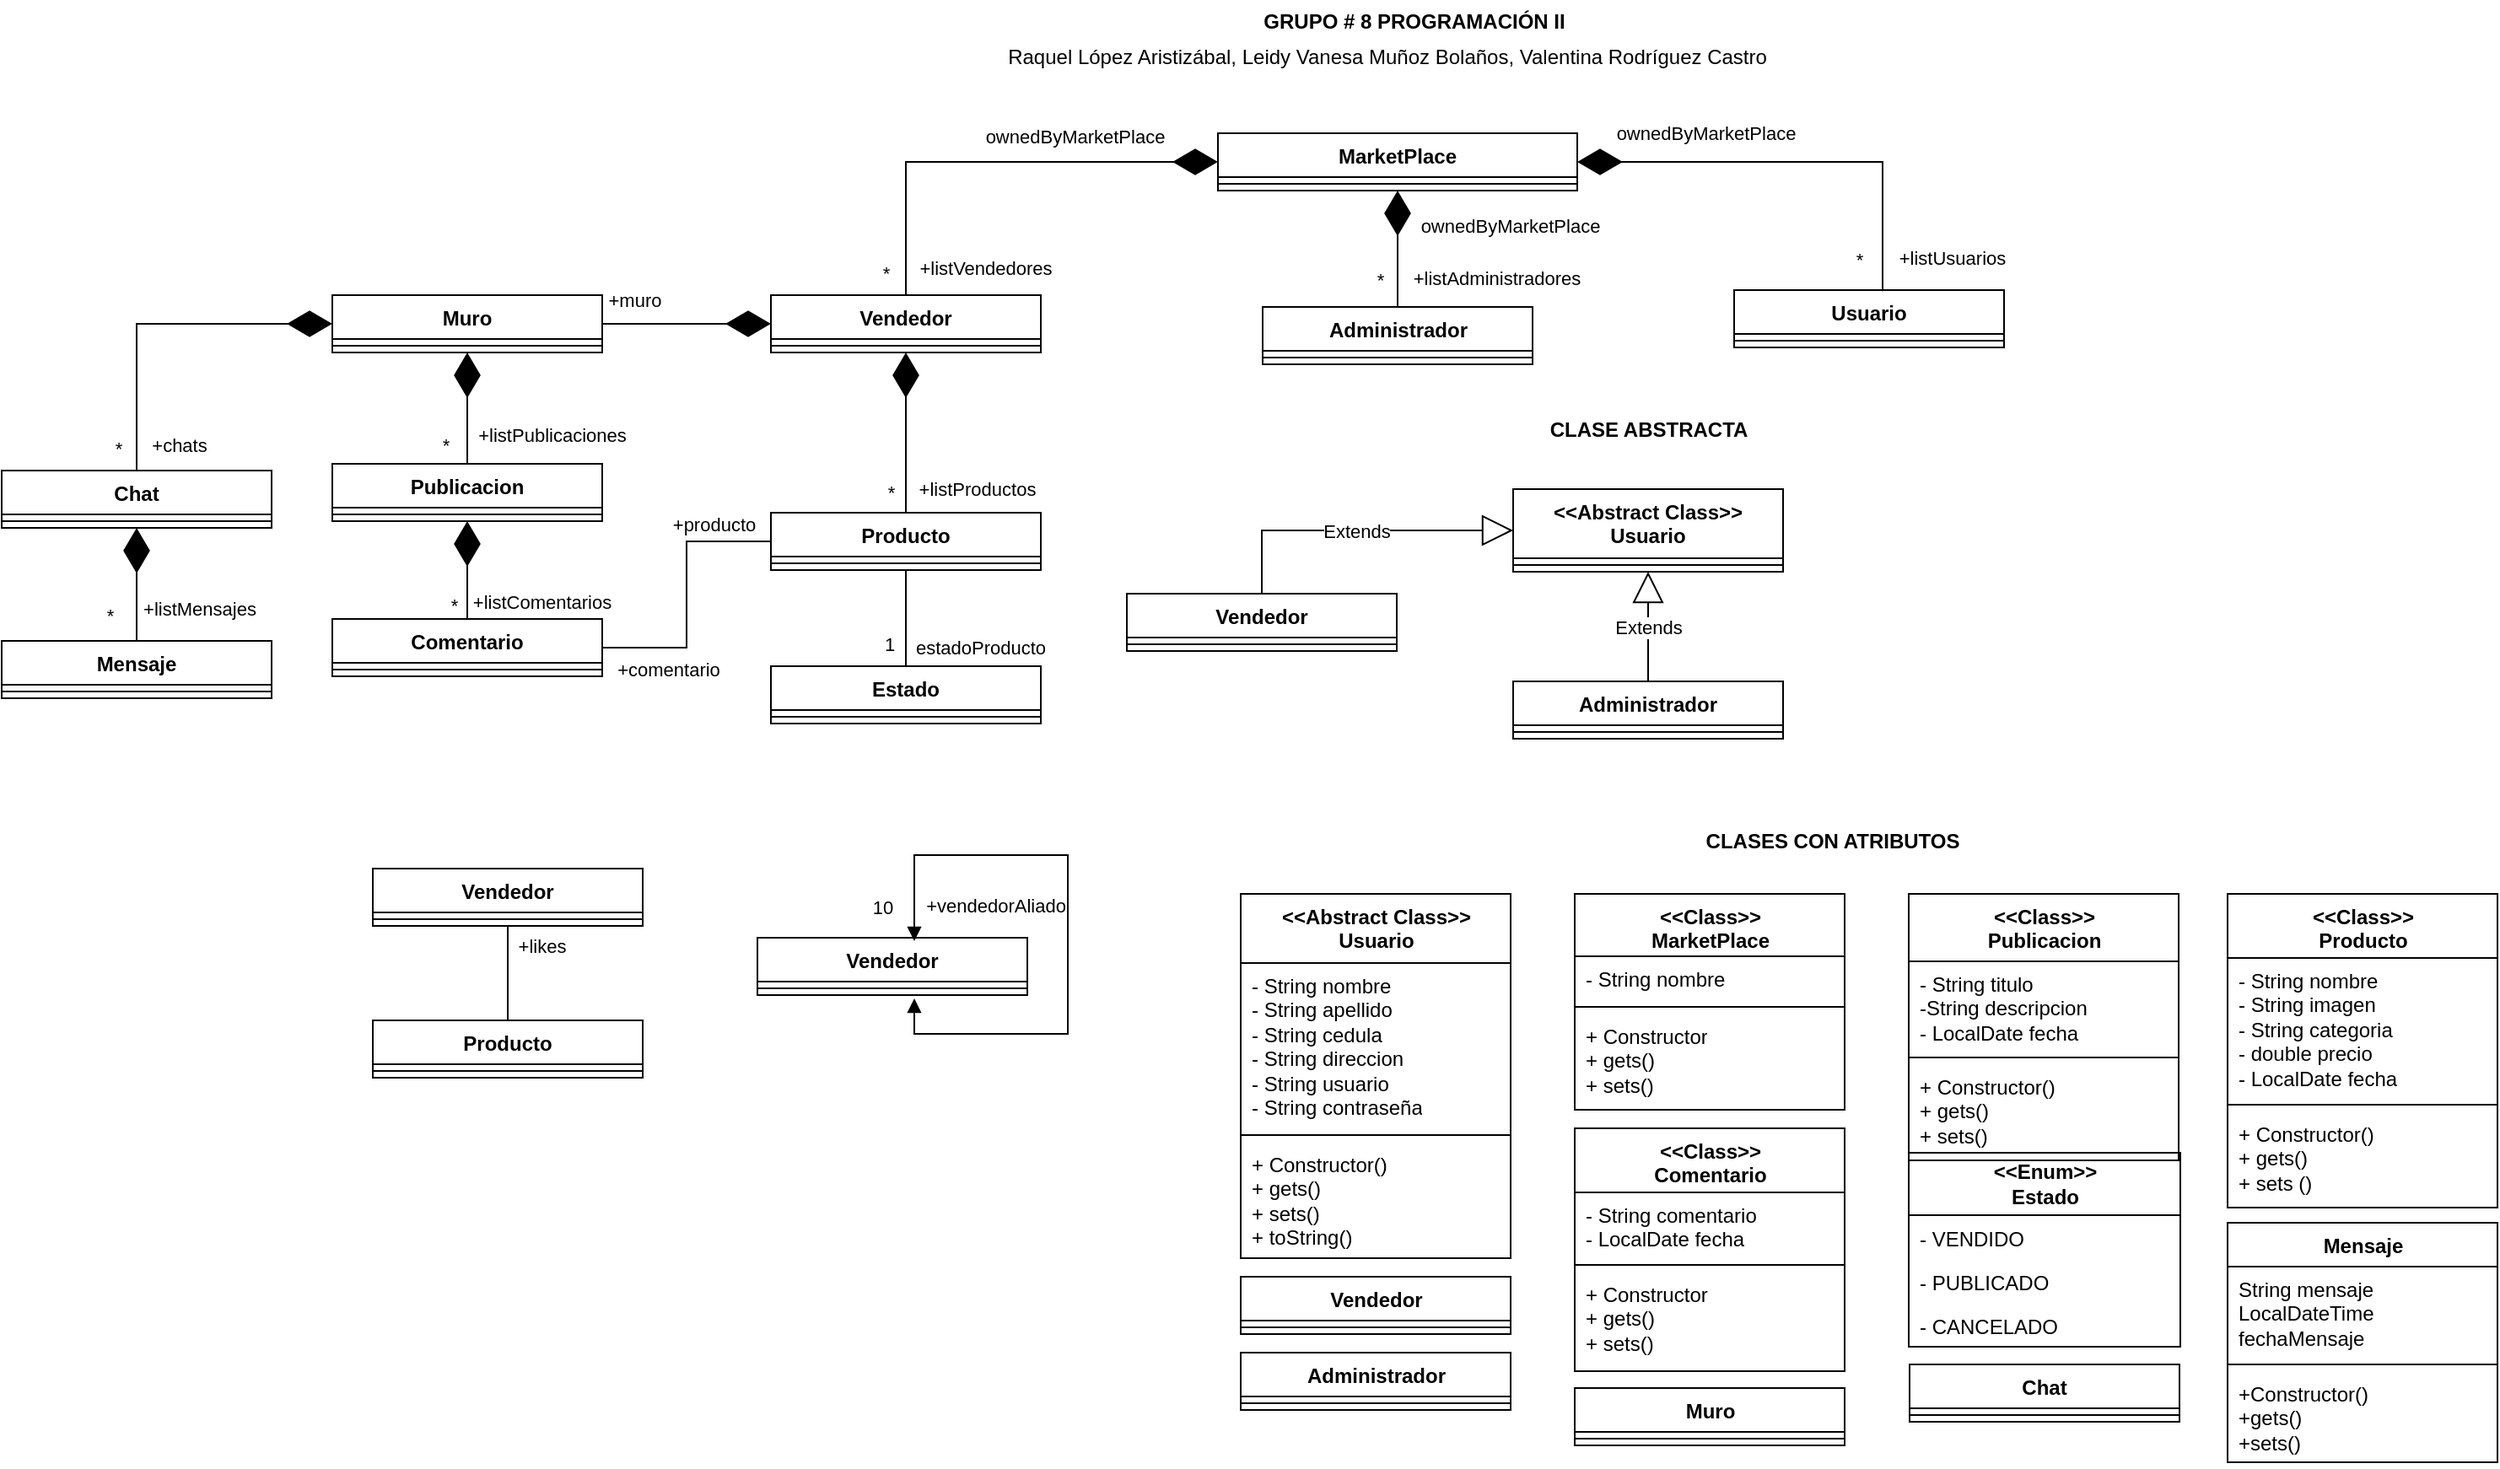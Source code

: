 <mxfile scale="1" border="0" version="24.7.17">
  <diagram name="Page-1" id="VjVmli4LzZv7Yr-9HjVk">
    <mxGraphModel dx="2090" dy="1469" grid="0" gridSize="10" guides="1" tooltips="1" connect="1" arrows="1" fold="1" page="0" pageScale="1" pageWidth="827" pageHeight="1169" math="0" shadow="0">
      <root>
        <mxCell id="0" />
        <mxCell id="1" parent="0" />
        <mxCell id="FkQc-LJfyYNN0ASSkXic-1" value="MarketPlace" style="swimlane;fontStyle=1;align=center;verticalAlign=top;childLayout=stackLayout;horizontal=1;startSize=26;horizontalStack=0;resizeParent=1;resizeParentMax=0;resizeLast=0;collapsible=1;marginBottom=0;whiteSpace=wrap;html=1;" parent="1" vertex="1">
          <mxGeometry x="-74" y="-628" width="213" height="34" as="geometry" />
        </mxCell>
        <mxCell id="FkQc-LJfyYNN0ASSkXic-3" value="" style="line;strokeWidth=1;fillColor=none;align=left;verticalAlign=middle;spacingTop=-1;spacingLeft=3;spacingRight=3;rotatable=0;labelPosition=right;points=[];portConstraint=eastwest;strokeColor=inherit;" parent="FkQc-LJfyYNN0ASSkXic-1" vertex="1">
          <mxGeometry y="26" width="213" height="8" as="geometry" />
        </mxCell>
        <mxCell id="FkQc-LJfyYNN0ASSkXic-5" value="Administrador" style="swimlane;fontStyle=1;align=center;verticalAlign=top;childLayout=stackLayout;horizontal=1;startSize=26;horizontalStack=0;resizeParent=1;resizeParentMax=0;resizeLast=0;collapsible=1;marginBottom=0;whiteSpace=wrap;html=1;" parent="1" vertex="1">
          <mxGeometry x="-47.5" y="-525" width="160" height="34" as="geometry" />
        </mxCell>
        <mxCell id="FkQc-LJfyYNN0ASSkXic-7" value="" style="line;strokeWidth=1;fillColor=none;align=left;verticalAlign=middle;spacingTop=-1;spacingLeft=3;spacingRight=3;rotatable=0;labelPosition=right;points=[];portConstraint=eastwest;strokeColor=inherit;" parent="FkQc-LJfyYNN0ASSkXic-5" vertex="1">
          <mxGeometry y="26" width="160" height="8" as="geometry" />
        </mxCell>
        <mxCell id="FkQc-LJfyYNN0ASSkXic-9" value="Vendedor" style="swimlane;fontStyle=1;align=center;verticalAlign=top;childLayout=stackLayout;horizontal=1;startSize=26;horizontalStack=0;resizeParent=1;resizeParentMax=0;resizeLast=0;collapsible=1;marginBottom=0;whiteSpace=wrap;html=1;" parent="1" vertex="1">
          <mxGeometry x="-339" y="-532" width="160" height="34" as="geometry" />
        </mxCell>
        <mxCell id="FkQc-LJfyYNN0ASSkXic-11" value="" style="line;strokeWidth=1;fillColor=none;align=left;verticalAlign=middle;spacingTop=-1;spacingLeft=3;spacingRight=3;rotatable=0;labelPosition=right;points=[];portConstraint=eastwest;strokeColor=inherit;" parent="FkQc-LJfyYNN0ASSkXic-9" vertex="1">
          <mxGeometry y="26" width="160" height="8" as="geometry" />
        </mxCell>
        <mxCell id="FkQc-LJfyYNN0ASSkXic-13" value="Usuario" style="swimlane;fontStyle=1;align=center;verticalAlign=top;childLayout=stackLayout;horizontal=1;startSize=26;horizontalStack=0;resizeParent=1;resizeParentMax=0;resizeLast=0;collapsible=1;marginBottom=0;whiteSpace=wrap;html=1;" parent="1" vertex="1">
          <mxGeometry x="232" y="-535" width="160" height="34" as="geometry" />
        </mxCell>
        <mxCell id="FkQc-LJfyYNN0ASSkXic-15" value="" style="line;strokeWidth=1;fillColor=none;align=left;verticalAlign=middle;spacingTop=-1;spacingLeft=3;spacingRight=3;rotatable=0;labelPosition=right;points=[];portConstraint=eastwest;strokeColor=inherit;" parent="FkQc-LJfyYNN0ASSkXic-13" vertex="1">
          <mxGeometry y="26" width="160" height="8" as="geometry" />
        </mxCell>
        <mxCell id="FkQc-LJfyYNN0ASSkXic-18" value="" style="endArrow=diamondThin;endFill=1;endSize=24;html=1;rounded=0;entryX=0;entryY=0.5;entryDx=0;entryDy=0;edgeStyle=orthogonalEdgeStyle;exitX=0.5;exitY=0;exitDx=0;exitDy=0;" parent="1" source="FkQc-LJfyYNN0ASSkXic-9" target="FkQc-LJfyYNN0ASSkXic-1" edge="1">
          <mxGeometry width="160" relative="1" as="geometry">
            <mxPoint x="-276" y="-594" as="sourcePoint" />
            <mxPoint x="-116" y="-594" as="targetPoint" />
          </mxGeometry>
        </mxCell>
        <mxCell id="FkQc-LJfyYNN0ASSkXic-22" value="ownedByMarketPlace" style="edgeLabel;html=1;align=center;verticalAlign=middle;resizable=0;points=[];" parent="FkQc-LJfyYNN0ASSkXic-18" connectable="0" vertex="1">
          <mxGeometry x="0.615" y="2" relative="1" as="geometry">
            <mxPoint x="-34" y="-13" as="offset" />
          </mxGeometry>
        </mxCell>
        <mxCell id="FkQc-LJfyYNN0ASSkXic-26" value="+listVendedores" style="edgeLabel;html=1;align=center;verticalAlign=middle;resizable=0;points=[];" parent="FkQc-LJfyYNN0ASSkXic-18" connectable="0" vertex="1">
          <mxGeometry x="-0.9" y="2" relative="1" as="geometry">
            <mxPoint x="49" y="-3" as="offset" />
          </mxGeometry>
        </mxCell>
        <mxCell id="FkQc-LJfyYNN0ASSkXic-31" value="*" style="edgeLabel;html=1;align=center;verticalAlign=middle;resizable=0;points=[];" parent="FkQc-LJfyYNN0ASSkXic-18" connectable="0" vertex="1">
          <mxGeometry x="-0.764" relative="1" as="geometry">
            <mxPoint x="-12" y="18" as="offset" />
          </mxGeometry>
        </mxCell>
        <mxCell id="FkQc-LJfyYNN0ASSkXic-20" value="" style="endArrow=diamondThin;endFill=1;endSize=24;html=1;rounded=0;entryX=1;entryY=0.5;entryDx=0;entryDy=0;edgeStyle=orthogonalEdgeStyle;exitX=0.55;exitY=0.018;exitDx=0;exitDy=0;exitPerimeter=0;" parent="1" source="FkQc-LJfyYNN0ASSkXic-13" target="FkQc-LJfyYNN0ASSkXic-1" edge="1">
          <mxGeometry width="160" relative="1" as="geometry">
            <mxPoint x="224" y="-578" as="sourcePoint" />
            <mxPoint x="384" y="-578" as="targetPoint" />
          </mxGeometry>
        </mxCell>
        <mxCell id="FkQc-LJfyYNN0ASSkXic-24" value="ownedByMarketPlace" style="edgeLabel;html=1;align=center;verticalAlign=middle;resizable=0;points=[];" parent="FkQc-LJfyYNN0ASSkXic-20" connectable="0" vertex="1">
          <mxGeometry x="0.603" y="3" relative="1" as="geometry">
            <mxPoint x="25" y="-20" as="offset" />
          </mxGeometry>
        </mxCell>
        <mxCell id="FkQc-LJfyYNN0ASSkXic-28" value="+listUsuarios" style="edgeLabel;html=1;align=center;verticalAlign=middle;resizable=0;points=[];" parent="FkQc-LJfyYNN0ASSkXic-20" connectable="0" vertex="1">
          <mxGeometry x="-0.846" y="-1" relative="1" as="geometry">
            <mxPoint x="40" as="offset" />
          </mxGeometry>
        </mxCell>
        <mxCell id="FkQc-LJfyYNN0ASSkXic-33" value="*" style="edgeLabel;html=1;align=center;verticalAlign=middle;resizable=0;points=[];" parent="FkQc-LJfyYNN0ASSkXic-20" connectable="0" vertex="1">
          <mxGeometry x="-0.823" y="4" relative="1" as="geometry">
            <mxPoint x="-10" y="4" as="offset" />
          </mxGeometry>
        </mxCell>
        <mxCell id="FkQc-LJfyYNN0ASSkXic-21" value="" style="endArrow=diamondThin;endFill=1;endSize=24;html=1;rounded=0;entryX=0.5;entryY=1;entryDx=0;entryDy=0;exitX=0.5;exitY=0;exitDx=0;exitDy=0;" parent="1" source="FkQc-LJfyYNN0ASSkXic-5" target="FkQc-LJfyYNN0ASSkXic-1" edge="1">
          <mxGeometry width="160" relative="1" as="geometry">
            <mxPoint y="-358" as="sourcePoint" />
            <mxPoint x="160" y="-358" as="targetPoint" />
          </mxGeometry>
        </mxCell>
        <mxCell id="FkQc-LJfyYNN0ASSkXic-25" value="ownedByMarketPlace" style="edgeLabel;html=1;align=center;verticalAlign=middle;resizable=0;points=[];" parent="FkQc-LJfyYNN0ASSkXic-21" connectable="0" vertex="1">
          <mxGeometry x="0.165" y="1" relative="1" as="geometry">
            <mxPoint x="67" y="-8" as="offset" />
          </mxGeometry>
        </mxCell>
        <mxCell id="FkQc-LJfyYNN0ASSkXic-27" value="+listAdministradores" style="edgeLabel;html=1;align=center;verticalAlign=middle;resizable=0;points=[];" parent="FkQc-LJfyYNN0ASSkXic-21" connectable="0" vertex="1">
          <mxGeometry x="-0.559" y="-2" relative="1" as="geometry">
            <mxPoint x="56" y="-2" as="offset" />
          </mxGeometry>
        </mxCell>
        <mxCell id="FkQc-LJfyYNN0ASSkXic-32" value="*" style="edgeLabel;html=1;align=center;verticalAlign=middle;resizable=0;points=[];" parent="FkQc-LJfyYNN0ASSkXic-21" connectable="0" vertex="1">
          <mxGeometry x="-0.53" y="-2" relative="1" as="geometry">
            <mxPoint x="-13" as="offset" />
          </mxGeometry>
        </mxCell>
        <mxCell id="FkQc-LJfyYNN0ASSkXic-29" value="Raquel López Aristizábal, Leidy Vanesa Muñoz Bolaños, Valentina Rodríguez Castro" style="text;html=1;align=center;verticalAlign=middle;resizable=0;points=[];autosize=1;strokeColor=none;fillColor=none;" parent="1" vertex="1">
          <mxGeometry x="-208" y="-686" width="468" height="26" as="geometry" />
        </mxCell>
        <mxCell id="FkQc-LJfyYNN0ASSkXic-30" value="&lt;b&gt;GRUPO # 8 PROGRAMACIÓN II&lt;/b&gt;" style="text;html=1;align=center;verticalAlign=middle;resizable=0;points=[];autosize=1;strokeColor=none;fillColor=none;" parent="1" vertex="1">
          <mxGeometry x="-57" y="-707" width="197" height="26" as="geometry" />
        </mxCell>
        <mxCell id="FkQc-LJfyYNN0ASSkXic-34" value="&amp;lt;&amp;lt;Abstract Class&amp;gt;&amp;gt;&lt;div&gt;Usuario&lt;/div&gt;" style="swimlane;fontStyle=1;align=center;verticalAlign=top;childLayout=stackLayout;horizontal=1;startSize=41;horizontalStack=0;resizeParent=1;resizeParentMax=0;resizeLast=0;collapsible=1;marginBottom=0;whiteSpace=wrap;html=1;" parent="1" vertex="1">
          <mxGeometry x="101" y="-417" width="160" height="49" as="geometry" />
        </mxCell>
        <mxCell id="FkQc-LJfyYNN0ASSkXic-36" value="" style="line;strokeWidth=1;fillColor=none;align=left;verticalAlign=middle;spacingTop=-1;spacingLeft=3;spacingRight=3;rotatable=0;labelPosition=right;points=[];portConstraint=eastwest;strokeColor=inherit;" parent="FkQc-LJfyYNN0ASSkXic-34" vertex="1">
          <mxGeometry y="41" width="160" height="8" as="geometry" />
        </mxCell>
        <mxCell id="FkQc-LJfyYNN0ASSkXic-42" value="Vendedor" style="swimlane;fontStyle=1;align=center;verticalAlign=top;childLayout=stackLayout;horizontal=1;startSize=26;horizontalStack=0;resizeParent=1;resizeParentMax=0;resizeLast=0;collapsible=1;marginBottom=0;whiteSpace=wrap;html=1;" parent="1" vertex="1">
          <mxGeometry x="-128" y="-355" width="160" height="34" as="geometry" />
        </mxCell>
        <mxCell id="FkQc-LJfyYNN0ASSkXic-43" value="" style="line;strokeWidth=1;fillColor=none;align=left;verticalAlign=middle;spacingTop=-1;spacingLeft=3;spacingRight=3;rotatable=0;labelPosition=right;points=[];portConstraint=eastwest;strokeColor=inherit;" parent="FkQc-LJfyYNN0ASSkXic-42" vertex="1">
          <mxGeometry y="26" width="160" height="8" as="geometry" />
        </mxCell>
        <mxCell id="FkQc-LJfyYNN0ASSkXic-44" value="Administrador" style="swimlane;fontStyle=1;align=center;verticalAlign=top;childLayout=stackLayout;horizontal=1;startSize=26;horizontalStack=0;resizeParent=1;resizeParentMax=0;resizeLast=0;collapsible=1;marginBottom=0;whiteSpace=wrap;html=1;" parent="1" vertex="1">
          <mxGeometry x="101" y="-303" width="160" height="34" as="geometry" />
        </mxCell>
        <mxCell id="FkQc-LJfyYNN0ASSkXic-45" value="" style="line;strokeWidth=1;fillColor=none;align=left;verticalAlign=middle;spacingTop=-1;spacingLeft=3;spacingRight=3;rotatable=0;labelPosition=right;points=[];portConstraint=eastwest;strokeColor=inherit;" parent="FkQc-LJfyYNN0ASSkXic-44" vertex="1">
          <mxGeometry y="26" width="160" height="8" as="geometry" />
        </mxCell>
        <mxCell id="FkQc-LJfyYNN0ASSkXic-48" value="Extends" style="endArrow=block;endSize=16;endFill=0;html=1;rounded=0;entryX=0;entryY=0.5;entryDx=0;entryDy=0;exitX=0.5;exitY=0;exitDx=0;exitDy=0;edgeStyle=orthogonalEdgeStyle;" parent="1" source="FkQc-LJfyYNN0ASSkXic-42" target="FkQc-LJfyYNN0ASSkXic-34" edge="1">
          <mxGeometry width="160" relative="1" as="geometry">
            <mxPoint x="175" y="-154" as="sourcePoint" />
            <mxPoint x="101" y="-327" as="targetPoint" />
          </mxGeometry>
        </mxCell>
        <mxCell id="FkQc-LJfyYNN0ASSkXic-51" value="Extends" style="endArrow=block;endSize=16;endFill=0;html=1;rounded=0;entryX=0.5;entryY=1;entryDx=0;entryDy=0;exitX=0.5;exitY=0;exitDx=0;exitDy=0;" parent="1" source="FkQc-LJfyYNN0ASSkXic-44" target="FkQc-LJfyYNN0ASSkXic-34" edge="1">
          <mxGeometry width="160" relative="1" as="geometry">
            <mxPoint x="175" y="-154" as="sourcePoint" />
            <mxPoint x="182.44" y="-299.207" as="targetPoint" />
          </mxGeometry>
        </mxCell>
        <mxCell id="FkQc-LJfyYNN0ASSkXic-52" value="Vendedor" style="swimlane;fontStyle=1;align=center;verticalAlign=top;childLayout=stackLayout;horizontal=1;startSize=26;horizontalStack=0;resizeParent=1;resizeParentMax=0;resizeLast=0;collapsible=1;marginBottom=0;whiteSpace=wrap;html=1;" parent="1" vertex="1">
          <mxGeometry x="-347" y="-151" width="160" height="34" as="geometry" />
        </mxCell>
        <mxCell id="FkQc-LJfyYNN0ASSkXic-53" value="" style="line;strokeWidth=1;fillColor=none;align=left;verticalAlign=middle;spacingTop=-1;spacingLeft=3;spacingRight=3;rotatable=0;labelPosition=right;points=[];portConstraint=eastwest;strokeColor=inherit;" parent="FkQc-LJfyYNN0ASSkXic-52" vertex="1">
          <mxGeometry y="26" width="160" height="8" as="geometry" />
        </mxCell>
        <mxCell id="FkQc-LJfyYNN0ASSkXic-55" value="" style="endArrow=block;startArrow=block;endFill=1;startFill=1;html=1;rounded=0;exitX=0.5;exitY=0;exitDx=0;exitDy=0;edgeStyle=orthogonalEdgeStyle;entryX=0.5;entryY=1;entryDx=0;entryDy=0;" parent="1" edge="1">
          <mxGeometry width="160" relative="1" as="geometry">
            <mxPoint x="-254" y="-149" as="sourcePoint" />
            <mxPoint x="-254" y="-115" as="targetPoint" />
            <Array as="points">
              <mxPoint x="-254" y="-200" />
              <mxPoint x="-163" y="-200" />
              <mxPoint x="-163" y="-94" />
              <mxPoint x="-254" y="-94" />
            </Array>
          </mxGeometry>
        </mxCell>
        <mxCell id="FkQc-LJfyYNN0ASSkXic-154" value="+vendedorAliado" style="edgeLabel;html=1;align=center;verticalAlign=middle;resizable=0;points=[];" parent="FkQc-LJfyYNN0ASSkXic-55" connectable="0" vertex="1">
          <mxGeometry x="-0.895" y="-1" relative="1" as="geometry">
            <mxPoint x="47" y="-2" as="offset" />
          </mxGeometry>
        </mxCell>
        <mxCell id="FkQc-LJfyYNN0ASSkXic-180" value="10" style="edgeLabel;html=1;align=center;verticalAlign=middle;resizable=0;points=[];" parent="FkQc-LJfyYNN0ASSkXic-55" connectable="0" vertex="1">
          <mxGeometry x="-0.884" y="1" relative="1" as="geometry">
            <mxPoint x="-18" y="1" as="offset" />
          </mxGeometry>
        </mxCell>
        <mxCell id="FkQc-LJfyYNN0ASSkXic-121" value="&amp;lt;&amp;lt;Abstract Class&amp;gt;&amp;gt;&lt;div&gt;Usuario&lt;/div&gt;" style="swimlane;fontStyle=1;align=center;verticalAlign=top;childLayout=stackLayout;horizontal=1;startSize=41;horizontalStack=0;resizeParent=1;resizeParentMax=0;resizeLast=0;collapsible=1;marginBottom=0;whiteSpace=wrap;html=1;" parent="1" vertex="1">
          <mxGeometry x="-60.5" y="-177" width="160" height="216" as="geometry" />
        </mxCell>
        <mxCell id="FkQc-LJfyYNN0ASSkXic-122" value="- String nombre&lt;div&gt;- String apellido&lt;/div&gt;&lt;div&gt;- String cedula&lt;/div&gt;&lt;div&gt;- String direccion&lt;/div&gt;&lt;div&gt;- String usuario&lt;/div&gt;&lt;div&gt;- String contraseña&lt;/div&gt;" style="text;strokeColor=none;fillColor=none;align=left;verticalAlign=top;spacingLeft=4;spacingRight=4;overflow=hidden;rotatable=0;points=[[0,0.5],[1,0.5]];portConstraint=eastwest;whiteSpace=wrap;html=1;" parent="FkQc-LJfyYNN0ASSkXic-121" vertex="1">
          <mxGeometry y="41" width="160" height="98" as="geometry" />
        </mxCell>
        <mxCell id="FkQc-LJfyYNN0ASSkXic-123" value="" style="line;strokeWidth=1;fillColor=none;align=left;verticalAlign=middle;spacingTop=-1;spacingLeft=3;spacingRight=3;rotatable=0;labelPosition=right;points=[];portConstraint=eastwest;strokeColor=inherit;" parent="FkQc-LJfyYNN0ASSkXic-121" vertex="1">
          <mxGeometry y="139" width="160" height="8" as="geometry" />
        </mxCell>
        <mxCell id="FkQc-LJfyYNN0ASSkXic-124" value="+ Constructor()&lt;div&gt;+ gets()&lt;/div&gt;&lt;div&gt;+ sets()&lt;/div&gt;&lt;div&gt;+ toString()&lt;/div&gt;" style="text;strokeColor=none;fillColor=none;align=left;verticalAlign=top;spacingLeft=4;spacingRight=4;overflow=hidden;rotatable=0;points=[[0,0.5],[1,0.5]];portConstraint=eastwest;whiteSpace=wrap;html=1;" parent="FkQc-LJfyYNN0ASSkXic-121" vertex="1">
          <mxGeometry y="147" width="160" height="69" as="geometry" />
        </mxCell>
        <mxCell id="FkQc-LJfyYNN0ASSkXic-126" value="&amp;lt;&amp;lt;Class&amp;gt;&amp;gt;&lt;div&gt;MarketPlace&lt;/div&gt;" style="swimlane;fontStyle=1;align=center;verticalAlign=top;childLayout=stackLayout;horizontal=1;startSize=37;horizontalStack=0;resizeParent=1;resizeParentMax=0;resizeLast=0;collapsible=1;marginBottom=0;whiteSpace=wrap;html=1;" parent="1" vertex="1">
          <mxGeometry x="137.5" y="-177" width="160" height="128" as="geometry" />
        </mxCell>
        <mxCell id="FkQc-LJfyYNN0ASSkXic-127" value="- String nombre" style="text;strokeColor=none;fillColor=none;align=left;verticalAlign=top;spacingLeft=4;spacingRight=4;overflow=hidden;rotatable=0;points=[[0,0.5],[1,0.5]];portConstraint=eastwest;whiteSpace=wrap;html=1;" parent="FkQc-LJfyYNN0ASSkXic-126" vertex="1">
          <mxGeometry y="37" width="160" height="26" as="geometry" />
        </mxCell>
        <mxCell id="FkQc-LJfyYNN0ASSkXic-128" value="" style="line;strokeWidth=1;fillColor=none;align=left;verticalAlign=middle;spacingTop=-1;spacingLeft=3;spacingRight=3;rotatable=0;labelPosition=right;points=[];portConstraint=eastwest;strokeColor=inherit;" parent="FkQc-LJfyYNN0ASSkXic-126" vertex="1">
          <mxGeometry y="63" width="160" height="8" as="geometry" />
        </mxCell>
        <mxCell id="FkQc-LJfyYNN0ASSkXic-129" value="+ Constructor&lt;div&gt;+ gets()&lt;/div&gt;&lt;div&gt;+ sets()&lt;/div&gt;" style="text;strokeColor=none;fillColor=none;align=left;verticalAlign=top;spacingLeft=4;spacingRight=4;overflow=hidden;rotatable=0;points=[[0,0.5],[1,0.5]];portConstraint=eastwest;whiteSpace=wrap;html=1;" parent="FkQc-LJfyYNN0ASSkXic-126" vertex="1">
          <mxGeometry y="71" width="160" height="57" as="geometry" />
        </mxCell>
        <mxCell id="FkQc-LJfyYNN0ASSkXic-130" value="&amp;lt;&amp;lt;Class&amp;gt;&amp;gt;&lt;div&gt;Comentario&lt;/div&gt;" style="swimlane;fontStyle=1;align=center;verticalAlign=top;childLayout=stackLayout;horizontal=1;startSize=38;horizontalStack=0;resizeParent=1;resizeParentMax=0;resizeLast=0;collapsible=1;marginBottom=0;whiteSpace=wrap;html=1;" parent="1" vertex="1">
          <mxGeometry x="137.5" y="-38" width="160" height="144" as="geometry" />
        </mxCell>
        <mxCell id="FkQc-LJfyYNN0ASSkXic-131" value="- String comentario&lt;div&gt;- LocalDate fecha&lt;/div&gt;" style="text;strokeColor=none;fillColor=none;align=left;verticalAlign=top;spacingLeft=4;spacingRight=4;overflow=hidden;rotatable=0;points=[[0,0.5],[1,0.5]];portConstraint=eastwest;whiteSpace=wrap;html=1;" parent="FkQc-LJfyYNN0ASSkXic-130" vertex="1">
          <mxGeometry y="38" width="160" height="39" as="geometry" />
        </mxCell>
        <mxCell id="FkQc-LJfyYNN0ASSkXic-132" value="" style="line;strokeWidth=1;fillColor=none;align=left;verticalAlign=middle;spacingTop=-1;spacingLeft=3;spacingRight=3;rotatable=0;labelPosition=right;points=[];portConstraint=eastwest;strokeColor=inherit;" parent="FkQc-LJfyYNN0ASSkXic-130" vertex="1">
          <mxGeometry y="77" width="160" height="8" as="geometry" />
        </mxCell>
        <mxCell id="FkQc-LJfyYNN0ASSkXic-133" value="+ Constructor&amp;nbsp;&lt;div&gt;+ gets()&lt;/div&gt;&lt;div&gt;+ sets()&lt;/div&gt;" style="text;strokeColor=none;fillColor=none;align=left;verticalAlign=top;spacingLeft=4;spacingRight=4;overflow=hidden;rotatable=0;points=[[0,0.5],[1,0.5]];portConstraint=eastwest;whiteSpace=wrap;html=1;" parent="FkQc-LJfyYNN0ASSkXic-130" vertex="1">
          <mxGeometry y="85" width="160" height="59" as="geometry" />
        </mxCell>
        <mxCell id="FkQc-LJfyYNN0ASSkXic-134" value="&amp;lt;&amp;lt;Class&amp;gt;&amp;gt;&lt;div&gt;Publicacion&lt;/div&gt;" style="swimlane;fontStyle=1;align=center;verticalAlign=top;childLayout=stackLayout;horizontal=1;startSize=40;horizontalStack=0;resizeParent=1;resizeParentMax=0;resizeLast=0;collapsible=1;marginBottom=0;whiteSpace=wrap;html=1;" parent="1" vertex="1">
          <mxGeometry x="335.5" y="-177" width="160" height="158" as="geometry" />
        </mxCell>
        <mxCell id="FkQc-LJfyYNN0ASSkXic-135" value="- String titulo&lt;div&gt;-String descripcion&lt;br&gt;&lt;div&gt;- LocalDate fecha&lt;/div&gt;&lt;/div&gt;" style="text;strokeColor=none;fillColor=none;align=left;verticalAlign=top;spacingLeft=4;spacingRight=4;overflow=hidden;rotatable=0;points=[[0,0.5],[1,0.5]];portConstraint=eastwest;whiteSpace=wrap;html=1;" parent="FkQc-LJfyYNN0ASSkXic-134" vertex="1">
          <mxGeometry y="40" width="160" height="53" as="geometry" />
        </mxCell>
        <mxCell id="FkQc-LJfyYNN0ASSkXic-136" value="" style="line;strokeWidth=1;fillColor=none;align=left;verticalAlign=middle;spacingTop=-1;spacingLeft=3;spacingRight=3;rotatable=0;labelPosition=right;points=[];portConstraint=eastwest;strokeColor=inherit;" parent="FkQc-LJfyYNN0ASSkXic-134" vertex="1">
          <mxGeometry y="93" width="160" height="8" as="geometry" />
        </mxCell>
        <mxCell id="FkQc-LJfyYNN0ASSkXic-137" value="+ Constructor()&lt;div&gt;+ gets()&lt;/div&gt;&lt;div&gt;+ sets()&lt;/div&gt;" style="text;strokeColor=none;fillColor=none;align=left;verticalAlign=top;spacingLeft=4;spacingRight=4;overflow=hidden;rotatable=0;points=[[0,0.5],[1,0.5]];portConstraint=eastwest;whiteSpace=wrap;html=1;" parent="FkQc-LJfyYNN0ASSkXic-134" vertex="1">
          <mxGeometry y="101" width="160" height="57" as="geometry" />
        </mxCell>
        <mxCell id="FkQc-LJfyYNN0ASSkXic-138" value="&amp;lt;&amp;lt;Class&amp;gt;&amp;gt;&lt;div&gt;Producto&lt;/div&gt;" style="swimlane;fontStyle=1;align=center;verticalAlign=top;childLayout=stackLayout;horizontal=1;startSize=38;horizontalStack=0;resizeParent=1;resizeParentMax=0;resizeLast=0;collapsible=1;marginBottom=0;whiteSpace=wrap;html=1;" parent="1" vertex="1">
          <mxGeometry x="524.5" y="-177" width="160" height="186" as="geometry" />
        </mxCell>
        <mxCell id="FkQc-LJfyYNN0ASSkXic-139" value="- String nombre&lt;div&gt;- String imagen&lt;/div&gt;&lt;div&gt;- String categoria&lt;/div&gt;&lt;div&gt;- double precio&lt;/div&gt;&lt;div&gt;- LocalDate fecha&lt;/div&gt;" style="text;strokeColor=none;fillColor=none;align=left;verticalAlign=top;spacingLeft=4;spacingRight=4;overflow=hidden;rotatable=0;points=[[0,0.5],[1,0.5]];portConstraint=eastwest;whiteSpace=wrap;html=1;" parent="FkQc-LJfyYNN0ASSkXic-138" vertex="1">
          <mxGeometry y="38" width="160" height="83" as="geometry" />
        </mxCell>
        <mxCell id="FkQc-LJfyYNN0ASSkXic-140" value="" style="line;strokeWidth=1;fillColor=none;align=left;verticalAlign=middle;spacingTop=-1;spacingLeft=3;spacingRight=3;rotatable=0;labelPosition=right;points=[];portConstraint=eastwest;strokeColor=inherit;" parent="FkQc-LJfyYNN0ASSkXic-138" vertex="1">
          <mxGeometry y="121" width="160" height="8" as="geometry" />
        </mxCell>
        <mxCell id="FkQc-LJfyYNN0ASSkXic-141" value="+ Constructor()&lt;div&gt;+ gets()&lt;/div&gt;&lt;div&gt;+ sets ()&lt;/div&gt;" style="text;strokeColor=none;fillColor=none;align=left;verticalAlign=top;spacingLeft=4;spacingRight=4;overflow=hidden;rotatable=0;points=[[0,0.5],[1,0.5]];portConstraint=eastwest;whiteSpace=wrap;html=1;" parent="FkQc-LJfyYNN0ASSkXic-138" vertex="1">
          <mxGeometry y="129" width="160" height="57" as="geometry" />
        </mxCell>
        <mxCell id="FkQc-LJfyYNN0ASSkXic-142" value="&lt;b&gt;&amp;lt;&amp;lt;Enum&amp;gt;&amp;gt;&lt;/b&gt;&lt;div&gt;&lt;b&gt;Estado&lt;/b&gt;&lt;/div&gt;" style="swimlane;fontStyle=0;childLayout=stackLayout;horizontal=1;startSize=37;fillColor=none;horizontalStack=0;resizeParent=1;resizeParentMax=0;resizeLast=0;collapsible=1;marginBottom=0;whiteSpace=wrap;html=1;" parent="1" vertex="1">
          <mxGeometry x="335.5" y="-23.5" width="161" height="115" as="geometry" />
        </mxCell>
        <mxCell id="FkQc-LJfyYNN0ASSkXic-143" value="- VENDIDO" style="text;strokeColor=none;fillColor=none;align=left;verticalAlign=top;spacingLeft=4;spacingRight=4;overflow=hidden;rotatable=0;points=[[0,0.5],[1,0.5]];portConstraint=eastwest;whiteSpace=wrap;html=1;" parent="FkQc-LJfyYNN0ASSkXic-142" vertex="1">
          <mxGeometry y="37" width="161" height="26" as="geometry" />
        </mxCell>
        <mxCell id="FkQc-LJfyYNN0ASSkXic-144" value="- PUBLICADO" style="text;strokeColor=none;fillColor=none;align=left;verticalAlign=top;spacingLeft=4;spacingRight=4;overflow=hidden;rotatable=0;points=[[0,0.5],[1,0.5]];portConstraint=eastwest;whiteSpace=wrap;html=1;" parent="FkQc-LJfyYNN0ASSkXic-142" vertex="1">
          <mxGeometry y="63" width="161" height="26" as="geometry" />
        </mxCell>
        <mxCell id="FkQc-LJfyYNN0ASSkXic-145" value="- CANCELADO" style="text;strokeColor=none;fillColor=none;align=left;verticalAlign=top;spacingLeft=4;spacingRight=4;overflow=hidden;rotatable=0;points=[[0,0.5],[1,0.5]];portConstraint=eastwest;whiteSpace=wrap;html=1;" parent="FkQc-LJfyYNN0ASSkXic-142" vertex="1">
          <mxGeometry y="89" width="161" height="26" as="geometry" />
        </mxCell>
        <mxCell id="FkQc-LJfyYNN0ASSkXic-146" value="&lt;b&gt;CLASES CON ATRIBUTOS&lt;/b&gt;" style="text;html=1;align=center;verticalAlign=middle;resizable=0;points=[];autosize=1;strokeColor=none;fillColor=none;" parent="1" vertex="1">
          <mxGeometry x="205.5" y="-221" width="168" height="26" as="geometry" />
        </mxCell>
        <mxCell id="FkQc-LJfyYNN0ASSkXic-147" value="Vendedor" style="swimlane;fontStyle=1;align=center;verticalAlign=top;childLayout=stackLayout;horizontal=1;startSize=26;horizontalStack=0;resizeParent=1;resizeParentMax=0;resizeLast=0;collapsible=1;marginBottom=0;whiteSpace=wrap;html=1;" parent="1" vertex="1">
          <mxGeometry x="-60.5" y="50" width="160" height="34" as="geometry" />
        </mxCell>
        <mxCell id="FkQc-LJfyYNN0ASSkXic-148" value="" style="line;strokeWidth=1;fillColor=none;align=left;verticalAlign=middle;spacingTop=-1;spacingLeft=3;spacingRight=3;rotatable=0;labelPosition=right;points=[];portConstraint=eastwest;strokeColor=inherit;" parent="FkQc-LJfyYNN0ASSkXic-147" vertex="1">
          <mxGeometry y="26" width="160" height="8" as="geometry" />
        </mxCell>
        <mxCell id="FkQc-LJfyYNN0ASSkXic-149" value="Administrador" style="swimlane;fontStyle=1;align=center;verticalAlign=top;childLayout=stackLayout;horizontal=1;startSize=26;horizontalStack=0;resizeParent=1;resizeParentMax=0;resizeLast=0;collapsible=1;marginBottom=0;whiteSpace=wrap;html=1;" parent="1" vertex="1">
          <mxGeometry x="-60.5" y="95" width="160" height="34" as="geometry" />
        </mxCell>
        <mxCell id="FkQc-LJfyYNN0ASSkXic-150" value="" style="line;strokeWidth=1;fillColor=none;align=left;verticalAlign=middle;spacingTop=-1;spacingLeft=3;spacingRight=3;rotatable=0;labelPosition=right;points=[];portConstraint=eastwest;strokeColor=inherit;" parent="FkQc-LJfyYNN0ASSkXic-149" vertex="1">
          <mxGeometry y="26" width="160" height="8" as="geometry" />
        </mxCell>
        <mxCell id="FkQc-LJfyYNN0ASSkXic-153" value="&lt;b&gt;CLASE ABSTRACTA&lt;/b&gt;" style="text;html=1;align=center;verticalAlign=middle;resizable=0;points=[];autosize=1;strokeColor=none;fillColor=none;" parent="1" vertex="1">
          <mxGeometry x="113.5" y="-465" width="135" height="26" as="geometry" />
        </mxCell>
        <mxCell id="FkQc-LJfyYNN0ASSkXic-155" value="Publicacion" style="swimlane;fontStyle=1;align=center;verticalAlign=top;childLayout=stackLayout;horizontal=1;startSize=26;horizontalStack=0;resizeParent=1;resizeParentMax=0;resizeLast=0;collapsible=1;marginBottom=0;whiteSpace=wrap;html=1;" parent="1" vertex="1">
          <mxGeometry x="-599" y="-432" width="160" height="34" as="geometry" />
        </mxCell>
        <mxCell id="FkQc-LJfyYNN0ASSkXic-156" value="" style="line;strokeWidth=1;fillColor=none;align=left;verticalAlign=middle;spacingTop=-1;spacingLeft=3;spacingRight=3;rotatable=0;labelPosition=right;points=[];portConstraint=eastwest;strokeColor=inherit;" parent="FkQc-LJfyYNN0ASSkXic-155" vertex="1">
          <mxGeometry y="26" width="160" height="8" as="geometry" />
        </mxCell>
        <mxCell id="FkQc-LJfyYNN0ASSkXic-157" value="Producto" style="swimlane;fontStyle=1;align=center;verticalAlign=top;childLayout=stackLayout;horizontal=1;startSize=26;horizontalStack=0;resizeParent=1;resizeParentMax=0;resizeLast=0;collapsible=1;marginBottom=0;whiteSpace=wrap;html=1;" parent="1" vertex="1">
          <mxGeometry x="-339" y="-403" width="160" height="34" as="geometry" />
        </mxCell>
        <mxCell id="FkQc-LJfyYNN0ASSkXic-158" value="" style="line;strokeWidth=1;fillColor=none;align=left;verticalAlign=middle;spacingTop=-1;spacingLeft=3;spacingRight=3;rotatable=0;labelPosition=right;points=[];portConstraint=eastwest;strokeColor=inherit;" parent="FkQc-LJfyYNN0ASSkXic-157" vertex="1">
          <mxGeometry y="26" width="160" height="8" as="geometry" />
        </mxCell>
        <mxCell id="FkQc-LJfyYNN0ASSkXic-159" value="" style="endArrow=diamondThin;endFill=1;endSize=24;html=1;rounded=0;entryX=0.5;entryY=1;entryDx=0;entryDy=0;exitX=0.5;exitY=0;exitDx=0;exitDy=0;" parent="1" source="FkQc-LJfyYNN0ASSkXic-157" target="FkQc-LJfyYNN0ASSkXic-9" edge="1">
          <mxGeometry width="160" relative="1" as="geometry">
            <mxPoint x="-181" y="-352" as="sourcePoint" />
            <mxPoint x="-21" y="-352" as="targetPoint" />
          </mxGeometry>
        </mxCell>
        <mxCell id="FkQc-LJfyYNN0ASSkXic-160" value="*" style="edgeLabel;html=1;align=center;verticalAlign=middle;resizable=0;points=[];" parent="FkQc-LJfyYNN0ASSkXic-159" connectable="0" vertex="1">
          <mxGeometry x="-0.465" y="4" relative="1" as="geometry">
            <mxPoint x="-5" y="13" as="offset" />
          </mxGeometry>
        </mxCell>
        <mxCell id="FkQc-LJfyYNN0ASSkXic-161" value="+listProductos" style="edgeLabel;html=1;align=center;verticalAlign=middle;resizable=0;points=[];" parent="FkQc-LJfyYNN0ASSkXic-159" connectable="0" vertex="1">
          <mxGeometry x="-0.693" relative="1" as="geometry">
            <mxPoint x="42" as="offset" />
          </mxGeometry>
        </mxCell>
        <mxCell id="FkQc-LJfyYNN0ASSkXic-162" value="Estado" style="swimlane;fontStyle=1;align=center;verticalAlign=top;childLayout=stackLayout;horizontal=1;startSize=26;horizontalStack=0;resizeParent=1;resizeParentMax=0;resizeLast=0;collapsible=1;marginBottom=0;whiteSpace=wrap;html=1;" parent="1" vertex="1">
          <mxGeometry x="-339" y="-312" width="160" height="34" as="geometry" />
        </mxCell>
        <mxCell id="FkQc-LJfyYNN0ASSkXic-163" value="" style="line;strokeWidth=1;fillColor=none;align=left;verticalAlign=middle;spacingTop=-1;spacingLeft=3;spacingRight=3;rotatable=0;labelPosition=right;points=[];portConstraint=eastwest;strokeColor=inherit;" parent="FkQc-LJfyYNN0ASSkXic-162" vertex="1">
          <mxGeometry y="26" width="160" height="8" as="geometry" />
        </mxCell>
        <mxCell id="FkQc-LJfyYNN0ASSkXic-164" value="" style="endArrow=none;html=1;edgeStyle=orthogonalEdgeStyle;rounded=0;exitX=0.5;exitY=1;exitDx=0;exitDy=0;entryX=0.5;entryY=0;entryDx=0;entryDy=0;" parent="1" source="FkQc-LJfyYNN0ASSkXic-157" target="FkQc-LJfyYNN0ASSkXic-162" edge="1">
          <mxGeometry relative="1" as="geometry">
            <mxPoint x="-324" y="-276" as="sourcePoint" />
            <mxPoint x="-164" y="-276" as="targetPoint" />
          </mxGeometry>
        </mxCell>
        <mxCell id="FkQc-LJfyYNN0ASSkXic-167" value="1" style="edgeLabel;html=1;align=center;verticalAlign=middle;resizable=0;points=[];" parent="FkQc-LJfyYNN0ASSkXic-164" connectable="0" vertex="1">
          <mxGeometry x="0.551" y="-2" relative="1" as="geometry">
            <mxPoint x="-8" as="offset" />
          </mxGeometry>
        </mxCell>
        <mxCell id="FkQc-LJfyYNN0ASSkXic-168" value="estadoProducto" style="edgeLabel;html=1;align=center;verticalAlign=middle;resizable=0;points=[];" parent="FkQc-LJfyYNN0ASSkXic-164" connectable="0" vertex="1">
          <mxGeometry x="0.523" y="-2" relative="1" as="geometry">
            <mxPoint x="46" y="2" as="offset" />
          </mxGeometry>
        </mxCell>
        <mxCell id="FkQc-LJfyYNN0ASSkXic-173" value="Comentario" style="swimlane;fontStyle=1;align=center;verticalAlign=top;childLayout=stackLayout;horizontal=1;startSize=26;horizontalStack=0;resizeParent=1;resizeParentMax=0;resizeLast=0;collapsible=1;marginBottom=0;whiteSpace=wrap;html=1;" parent="1" vertex="1">
          <mxGeometry x="-599" y="-340" width="160" height="34" as="geometry" />
        </mxCell>
        <mxCell id="FkQc-LJfyYNN0ASSkXic-174" value="" style="line;strokeWidth=1;fillColor=none;align=left;verticalAlign=middle;spacingTop=-1;spacingLeft=3;spacingRight=3;rotatable=0;labelPosition=right;points=[];portConstraint=eastwest;strokeColor=inherit;" parent="FkQc-LJfyYNN0ASSkXic-173" vertex="1">
          <mxGeometry y="26" width="160" height="8" as="geometry" />
        </mxCell>
        <mxCell id="FkQc-LJfyYNN0ASSkXic-175" value="" style="endArrow=diamondThin;endFill=1;endSize=24;html=1;rounded=0;entryX=0.5;entryY=1;entryDx=0;entryDy=0;exitX=0.5;exitY=0;exitDx=0;exitDy=0;" parent="1" source="FkQc-LJfyYNN0ASSkXic-173" target="FkQc-LJfyYNN0ASSkXic-155" edge="1">
          <mxGeometry width="160" relative="1" as="geometry">
            <mxPoint x="-549" y="-359.8" as="sourcePoint" />
            <mxPoint x="-389" y="-359.8" as="targetPoint" />
          </mxGeometry>
        </mxCell>
        <mxCell id="FkQc-LJfyYNN0ASSkXic-177" value="*" style="edgeLabel;html=1;align=center;verticalAlign=middle;resizable=0;points=[];" parent="FkQc-LJfyYNN0ASSkXic-175" connectable="0" vertex="1">
          <mxGeometry x="-0.614" y="-2" relative="1" as="geometry">
            <mxPoint x="-10" y="3" as="offset" />
          </mxGeometry>
        </mxCell>
        <mxCell id="FkQc-LJfyYNN0ASSkXic-178" value="+listComentarios" style="edgeLabel;html=1;align=center;verticalAlign=middle;resizable=0;points=[];" parent="FkQc-LJfyYNN0ASSkXic-175" connectable="0" vertex="1">
          <mxGeometry x="-0.614" y="1" relative="1" as="geometry">
            <mxPoint x="45" y="1" as="offset" />
          </mxGeometry>
        </mxCell>
        <mxCell id="FkQc-LJfyYNN0ASSkXic-181" value="" style="endArrow=none;html=1;edgeStyle=orthogonalEdgeStyle;rounded=0;exitX=1;exitY=0.5;exitDx=0;exitDy=0;entryX=0;entryY=0.5;entryDx=0;entryDy=0;" parent="1" source="FkQc-LJfyYNN0ASSkXic-173" target="FkQc-LJfyYNN0ASSkXic-157" edge="1">
          <mxGeometry relative="1" as="geometry">
            <mxPoint x="-373" y="-350" as="sourcePoint" />
            <mxPoint x="-213" y="-350" as="targetPoint" />
          </mxGeometry>
        </mxCell>
        <mxCell id="FkQc-LJfyYNN0ASSkXic-184" value="+comentario" style="edgeLabel;html=1;align=center;verticalAlign=middle;resizable=0;points=[];" parent="FkQc-LJfyYNN0ASSkXic-181" connectable="0" vertex="1">
          <mxGeometry x="-0.759" y="-2" relative="1" as="geometry">
            <mxPoint x="19" y="11" as="offset" />
          </mxGeometry>
        </mxCell>
        <mxCell id="FkQc-LJfyYNN0ASSkXic-185" value="+producto" style="edgeLabel;html=1;align=center;verticalAlign=middle;resizable=0;points=[];" parent="FkQc-LJfyYNN0ASSkXic-181" connectable="0" vertex="1">
          <mxGeometry x="0.825" y="-2" relative="1" as="geometry">
            <mxPoint x="-20" y="-12" as="offset" />
          </mxGeometry>
        </mxCell>
        <mxCell id="FkQc-LJfyYNN0ASSkXic-186" value="Vendedor" style="swimlane;fontStyle=1;align=center;verticalAlign=top;childLayout=stackLayout;horizontal=1;startSize=26;horizontalStack=0;resizeParent=1;resizeParentMax=0;resizeLast=0;collapsible=1;marginBottom=0;whiteSpace=wrap;html=1;" parent="1" vertex="1">
          <mxGeometry x="-575" y="-192" width="160" height="34" as="geometry" />
        </mxCell>
        <mxCell id="FkQc-LJfyYNN0ASSkXic-187" value="" style="line;strokeWidth=1;fillColor=none;align=left;verticalAlign=middle;spacingTop=-1;spacingLeft=3;spacingRight=3;rotatable=0;labelPosition=right;points=[];portConstraint=eastwest;strokeColor=inherit;" parent="FkQc-LJfyYNN0ASSkXic-186" vertex="1">
          <mxGeometry y="26" width="160" height="8" as="geometry" />
        </mxCell>
        <mxCell id="FkQc-LJfyYNN0ASSkXic-189" value="Producto" style="swimlane;fontStyle=1;align=center;verticalAlign=top;childLayout=stackLayout;horizontal=1;startSize=26;horizontalStack=0;resizeParent=1;resizeParentMax=0;resizeLast=0;collapsible=1;marginBottom=0;whiteSpace=wrap;html=1;" parent="1" vertex="1">
          <mxGeometry x="-575" y="-102" width="160" height="34" as="geometry" />
        </mxCell>
        <mxCell id="FkQc-LJfyYNN0ASSkXic-190" value="" style="line;strokeWidth=1;fillColor=none;align=left;verticalAlign=middle;spacingTop=-1;spacingLeft=3;spacingRight=3;rotatable=0;labelPosition=right;points=[];portConstraint=eastwest;strokeColor=inherit;" parent="FkQc-LJfyYNN0ASSkXic-189" vertex="1">
          <mxGeometry y="26" width="160" height="8" as="geometry" />
        </mxCell>
        <mxCell id="FkQc-LJfyYNN0ASSkXic-191" value="" style="endArrow=none;html=1;edgeStyle=orthogonalEdgeStyle;rounded=0;exitX=0.5;exitY=0;exitDx=0;exitDy=0;entryX=0.5;entryY=1;entryDx=0;entryDy=0;" parent="1" source="FkQc-LJfyYNN0ASSkXic-189" target="FkQc-LJfyYNN0ASSkXic-186" edge="1">
          <mxGeometry relative="1" as="geometry">
            <mxPoint x="-666" y="-191" as="sourcePoint" />
            <mxPoint x="-506" y="-191" as="targetPoint" />
          </mxGeometry>
        </mxCell>
        <mxCell id="FkQc-LJfyYNN0ASSkXic-194" value="+likes" style="edgeLabel;html=1;align=center;verticalAlign=middle;resizable=0;points=[];" parent="FkQc-LJfyYNN0ASSkXic-191" connectable="0" vertex="1">
          <mxGeometry x="0.614" relative="1" as="geometry">
            <mxPoint x="20" y="1" as="offset" />
          </mxGeometry>
        </mxCell>
        <mxCell id="FkQc-LJfyYNN0ASSkXic-195" value="Muro" style="swimlane;fontStyle=1;align=center;verticalAlign=top;childLayout=stackLayout;horizontal=1;startSize=26;horizontalStack=0;resizeParent=1;resizeParentMax=0;resizeLast=0;collapsible=1;marginBottom=0;whiteSpace=wrap;html=1;" parent="1" vertex="1">
          <mxGeometry x="-599" y="-532" width="160" height="34" as="geometry" />
        </mxCell>
        <mxCell id="FkQc-LJfyYNN0ASSkXic-197" value="" style="line;strokeWidth=1;fillColor=none;align=left;verticalAlign=middle;spacingTop=-1;spacingLeft=3;spacingRight=3;rotatable=0;labelPosition=right;points=[];portConstraint=eastwest;strokeColor=inherit;" parent="FkQc-LJfyYNN0ASSkXic-195" vertex="1">
          <mxGeometry y="26" width="160" height="8" as="geometry" />
        </mxCell>
        <mxCell id="FkQc-LJfyYNN0ASSkXic-199" value="" style="endArrow=diamondThin;endFill=1;endSize=24;html=1;rounded=0;entryX=0;entryY=0.5;entryDx=0;entryDy=0;exitX=1;exitY=0.5;exitDx=0;exitDy=0;" parent="1" source="FkQc-LJfyYNN0ASSkXic-195" target="FkQc-LJfyYNN0ASSkXic-9" edge="1">
          <mxGeometry width="160" relative="1" as="geometry">
            <mxPoint x="-339" y="-430" as="sourcePoint" />
            <mxPoint x="-179" y="-430" as="targetPoint" />
          </mxGeometry>
        </mxCell>
        <mxCell id="FkQc-LJfyYNN0ASSkXic-200" value="+muro" style="edgeLabel;html=1;align=center;verticalAlign=middle;resizable=0;points=[];" parent="FkQc-LJfyYNN0ASSkXic-199" connectable="0" vertex="1">
          <mxGeometry x="-0.713" y="1" relative="1" as="geometry">
            <mxPoint x="4" y="-13" as="offset" />
          </mxGeometry>
        </mxCell>
        <mxCell id="FkQc-LJfyYNN0ASSkXic-201" value="" style="endArrow=diamondThin;endFill=1;endSize=24;html=1;rounded=0;entryX=0.5;entryY=1;entryDx=0;entryDy=0;exitX=0.5;exitY=0;exitDx=0;exitDy=0;" parent="1" source="FkQc-LJfyYNN0ASSkXic-155" target="FkQc-LJfyYNN0ASSkXic-195" edge="1">
          <mxGeometry width="160" relative="1" as="geometry">
            <mxPoint x="-339" y="-430" as="sourcePoint" />
            <mxPoint x="-179" y="-430" as="targetPoint" />
          </mxGeometry>
        </mxCell>
        <mxCell id="FkQc-LJfyYNN0ASSkXic-202" value="*" style="edgeLabel;html=1;align=center;verticalAlign=middle;resizable=0;points=[];" parent="FkQc-LJfyYNN0ASSkXic-201" connectable="0" vertex="1">
          <mxGeometry x="-0.67" y="2" relative="1" as="geometry">
            <mxPoint x="-11" as="offset" />
          </mxGeometry>
        </mxCell>
        <mxCell id="FkQc-LJfyYNN0ASSkXic-203" value="+listPublicaciones" style="edgeLabel;html=1;align=center;verticalAlign=middle;resizable=0;points=[];" parent="FkQc-LJfyYNN0ASSkXic-201" connectable="0" vertex="1">
          <mxGeometry x="-0.542" y="1" relative="1" as="geometry">
            <mxPoint x="51" y="-2" as="offset" />
          </mxGeometry>
        </mxCell>
        <mxCell id="FkQc-LJfyYNN0ASSkXic-204" value="Chat" style="swimlane;fontStyle=1;align=center;verticalAlign=top;childLayout=stackLayout;horizontal=1;startSize=26;horizontalStack=0;resizeParent=1;resizeParentMax=0;resizeLast=0;collapsible=1;marginBottom=0;whiteSpace=wrap;html=1;" parent="1" vertex="1">
          <mxGeometry x="-795" y="-428" width="160" height="34" as="geometry" />
        </mxCell>
        <mxCell id="FkQc-LJfyYNN0ASSkXic-206" value="" style="line;strokeWidth=1;fillColor=none;align=left;verticalAlign=middle;spacingTop=-1;spacingLeft=3;spacingRight=3;rotatable=0;labelPosition=right;points=[];portConstraint=eastwest;strokeColor=inherit;" parent="FkQc-LJfyYNN0ASSkXic-204" vertex="1">
          <mxGeometry y="26" width="160" height="8" as="geometry" />
        </mxCell>
        <mxCell id="FkQc-LJfyYNN0ASSkXic-208" value="" style="endArrow=diamondThin;endFill=1;endSize=24;html=1;rounded=0;entryX=0;entryY=0.5;entryDx=0;entryDy=0;exitX=0.5;exitY=0;exitDx=0;exitDy=0;edgeStyle=orthogonalEdgeStyle;" parent="1" source="FkQc-LJfyYNN0ASSkXic-204" target="FkQc-LJfyYNN0ASSkXic-195" edge="1">
          <mxGeometry width="160" relative="1" as="geometry">
            <mxPoint x="-806" y="-491" as="sourcePoint" />
            <mxPoint x="-646" y="-491" as="targetPoint" />
          </mxGeometry>
        </mxCell>
        <mxCell id="FkQc-LJfyYNN0ASSkXic-209" value="+chats" style="edgeLabel;html=1;align=center;verticalAlign=middle;resizable=0;points=[];" parent="FkQc-LJfyYNN0ASSkXic-208" connectable="0" vertex="1">
          <mxGeometry x="-0.865" y="2" relative="1" as="geometry">
            <mxPoint x="27" y="-2" as="offset" />
          </mxGeometry>
        </mxCell>
        <mxCell id="FkQc-LJfyYNN0ASSkXic-210" value="*" style="edgeLabel;html=1;align=center;verticalAlign=middle;resizable=0;points=[];" parent="FkQc-LJfyYNN0ASSkXic-208" connectable="0" vertex="1">
          <mxGeometry x="-0.907" y="2" relative="1" as="geometry">
            <mxPoint x="-9" y="-4" as="offset" />
          </mxGeometry>
        </mxCell>
        <mxCell id="FkQc-LJfyYNN0ASSkXic-211" value="Muro" style="swimlane;fontStyle=1;align=center;verticalAlign=top;childLayout=stackLayout;horizontal=1;startSize=26;horizontalStack=0;resizeParent=1;resizeParentMax=0;resizeLast=0;collapsible=1;marginBottom=0;whiteSpace=wrap;html=1;" parent="1" vertex="1">
          <mxGeometry x="137.5" y="116" width="160" height="34" as="geometry" />
        </mxCell>
        <mxCell id="FkQc-LJfyYNN0ASSkXic-212" value="" style="line;strokeWidth=1;fillColor=none;align=left;verticalAlign=middle;spacingTop=-1;spacingLeft=3;spacingRight=3;rotatable=0;labelPosition=right;points=[];portConstraint=eastwest;strokeColor=inherit;" parent="FkQc-LJfyYNN0ASSkXic-211" vertex="1">
          <mxGeometry y="26" width="160" height="8" as="geometry" />
        </mxCell>
        <mxCell id="FkQc-LJfyYNN0ASSkXic-213" value="Chat" style="swimlane;fontStyle=1;align=center;verticalAlign=top;childLayout=stackLayout;horizontal=1;startSize=26;horizontalStack=0;resizeParent=1;resizeParentMax=0;resizeLast=0;collapsible=1;marginBottom=0;whiteSpace=wrap;html=1;" parent="1" vertex="1">
          <mxGeometry x="336" y="102" width="160" height="34" as="geometry" />
        </mxCell>
        <mxCell id="FkQc-LJfyYNN0ASSkXic-214" value="" style="line;strokeWidth=1;fillColor=none;align=left;verticalAlign=middle;spacingTop=-1;spacingLeft=3;spacingRight=3;rotatable=0;labelPosition=right;points=[];portConstraint=eastwest;strokeColor=inherit;" parent="FkQc-LJfyYNN0ASSkXic-213" vertex="1">
          <mxGeometry y="26" width="160" height="8" as="geometry" />
        </mxCell>
        <mxCell id="Hn7q0kBNRTlpom3L6cEq-1" value="Mensaje" style="swimlane;fontStyle=1;align=center;verticalAlign=top;childLayout=stackLayout;horizontal=1;startSize=26;horizontalStack=0;resizeParent=1;resizeParentMax=0;resizeLast=0;collapsible=1;marginBottom=0;whiteSpace=wrap;html=1;" parent="1" vertex="1">
          <mxGeometry x="-795" y="-327" width="160" height="34" as="geometry" />
        </mxCell>
        <mxCell id="Hn7q0kBNRTlpom3L6cEq-3" value="" style="line;strokeWidth=1;fillColor=none;align=left;verticalAlign=middle;spacingTop=-1;spacingLeft=3;spacingRight=3;rotatable=0;labelPosition=right;points=[];portConstraint=eastwest;strokeColor=inherit;" parent="Hn7q0kBNRTlpom3L6cEq-1" vertex="1">
          <mxGeometry y="26" width="160" height="8" as="geometry" />
        </mxCell>
        <mxCell id="Hn7q0kBNRTlpom3L6cEq-5" value="" style="endArrow=diamondThin;endFill=1;endSize=24;html=1;rounded=0;entryX=0.5;entryY=1;entryDx=0;entryDy=0;exitX=0.5;exitY=0;exitDx=0;exitDy=0;" parent="1" source="Hn7q0kBNRTlpom3L6cEq-1" target="FkQc-LJfyYNN0ASSkXic-204" edge="1">
          <mxGeometry width="160" relative="1" as="geometry">
            <mxPoint x="-832" y="-342.32" as="sourcePoint" />
            <mxPoint x="-672" y="-342.32" as="targetPoint" />
          </mxGeometry>
        </mxCell>
        <mxCell id="Hn7q0kBNRTlpom3L6cEq-6" value="*" style="edgeLabel;html=1;align=center;verticalAlign=middle;resizable=0;points=[];" parent="Hn7q0kBNRTlpom3L6cEq-5" connectable="0" vertex="1">
          <mxGeometry x="-0.513" relative="1" as="geometry">
            <mxPoint x="-16" y="1" as="offset" />
          </mxGeometry>
        </mxCell>
        <mxCell id="Hn7q0kBNRTlpom3L6cEq-7" value="+listMensajes" style="edgeLabel;html=1;align=center;verticalAlign=middle;resizable=0;points=[];" parent="Hn7q0kBNRTlpom3L6cEq-5" connectable="0" vertex="1">
          <mxGeometry x="-0.493" y="-1" relative="1" as="geometry">
            <mxPoint x="36" y="-2" as="offset" />
          </mxGeometry>
        </mxCell>
        <mxCell id="Hn7q0kBNRTlpom3L6cEq-12" value="Mensaje" style="swimlane;fontStyle=1;align=center;verticalAlign=top;childLayout=stackLayout;horizontal=1;startSize=26;horizontalStack=0;resizeParent=1;resizeParentMax=0;resizeLast=0;collapsible=1;marginBottom=0;whiteSpace=wrap;html=1;" parent="1" vertex="1">
          <mxGeometry x="524.5" y="18" width="160" height="142" as="geometry" />
        </mxCell>
        <mxCell id="Hn7q0kBNRTlpom3L6cEq-13" value="String mensaje&lt;div&gt;LocalDateTime fechaMensaje&lt;/div&gt;" style="text;strokeColor=none;fillColor=none;align=left;verticalAlign=top;spacingLeft=4;spacingRight=4;overflow=hidden;rotatable=0;points=[[0,0.5],[1,0.5]];portConstraint=eastwest;whiteSpace=wrap;html=1;" parent="Hn7q0kBNRTlpom3L6cEq-12" vertex="1">
          <mxGeometry y="26" width="160" height="54" as="geometry" />
        </mxCell>
        <mxCell id="Hn7q0kBNRTlpom3L6cEq-14" value="" style="line;strokeWidth=1;fillColor=none;align=left;verticalAlign=middle;spacingTop=-1;spacingLeft=3;spacingRight=3;rotatable=0;labelPosition=right;points=[];portConstraint=eastwest;strokeColor=inherit;" parent="Hn7q0kBNRTlpom3L6cEq-12" vertex="1">
          <mxGeometry y="80" width="160" height="8" as="geometry" />
        </mxCell>
        <mxCell id="Hn7q0kBNRTlpom3L6cEq-15" value="+Constructor()&lt;div&gt;+gets()&lt;/div&gt;&lt;div&gt;+sets()&lt;/div&gt;" style="text;strokeColor=none;fillColor=none;align=left;verticalAlign=top;spacingLeft=4;spacingRight=4;overflow=hidden;rotatable=0;points=[[0,0.5],[1,0.5]];portConstraint=eastwest;whiteSpace=wrap;html=1;" parent="Hn7q0kBNRTlpom3L6cEq-12" vertex="1">
          <mxGeometry y="88" width="160" height="54" as="geometry" />
        </mxCell>
      </root>
    </mxGraphModel>
  </diagram>
</mxfile>

